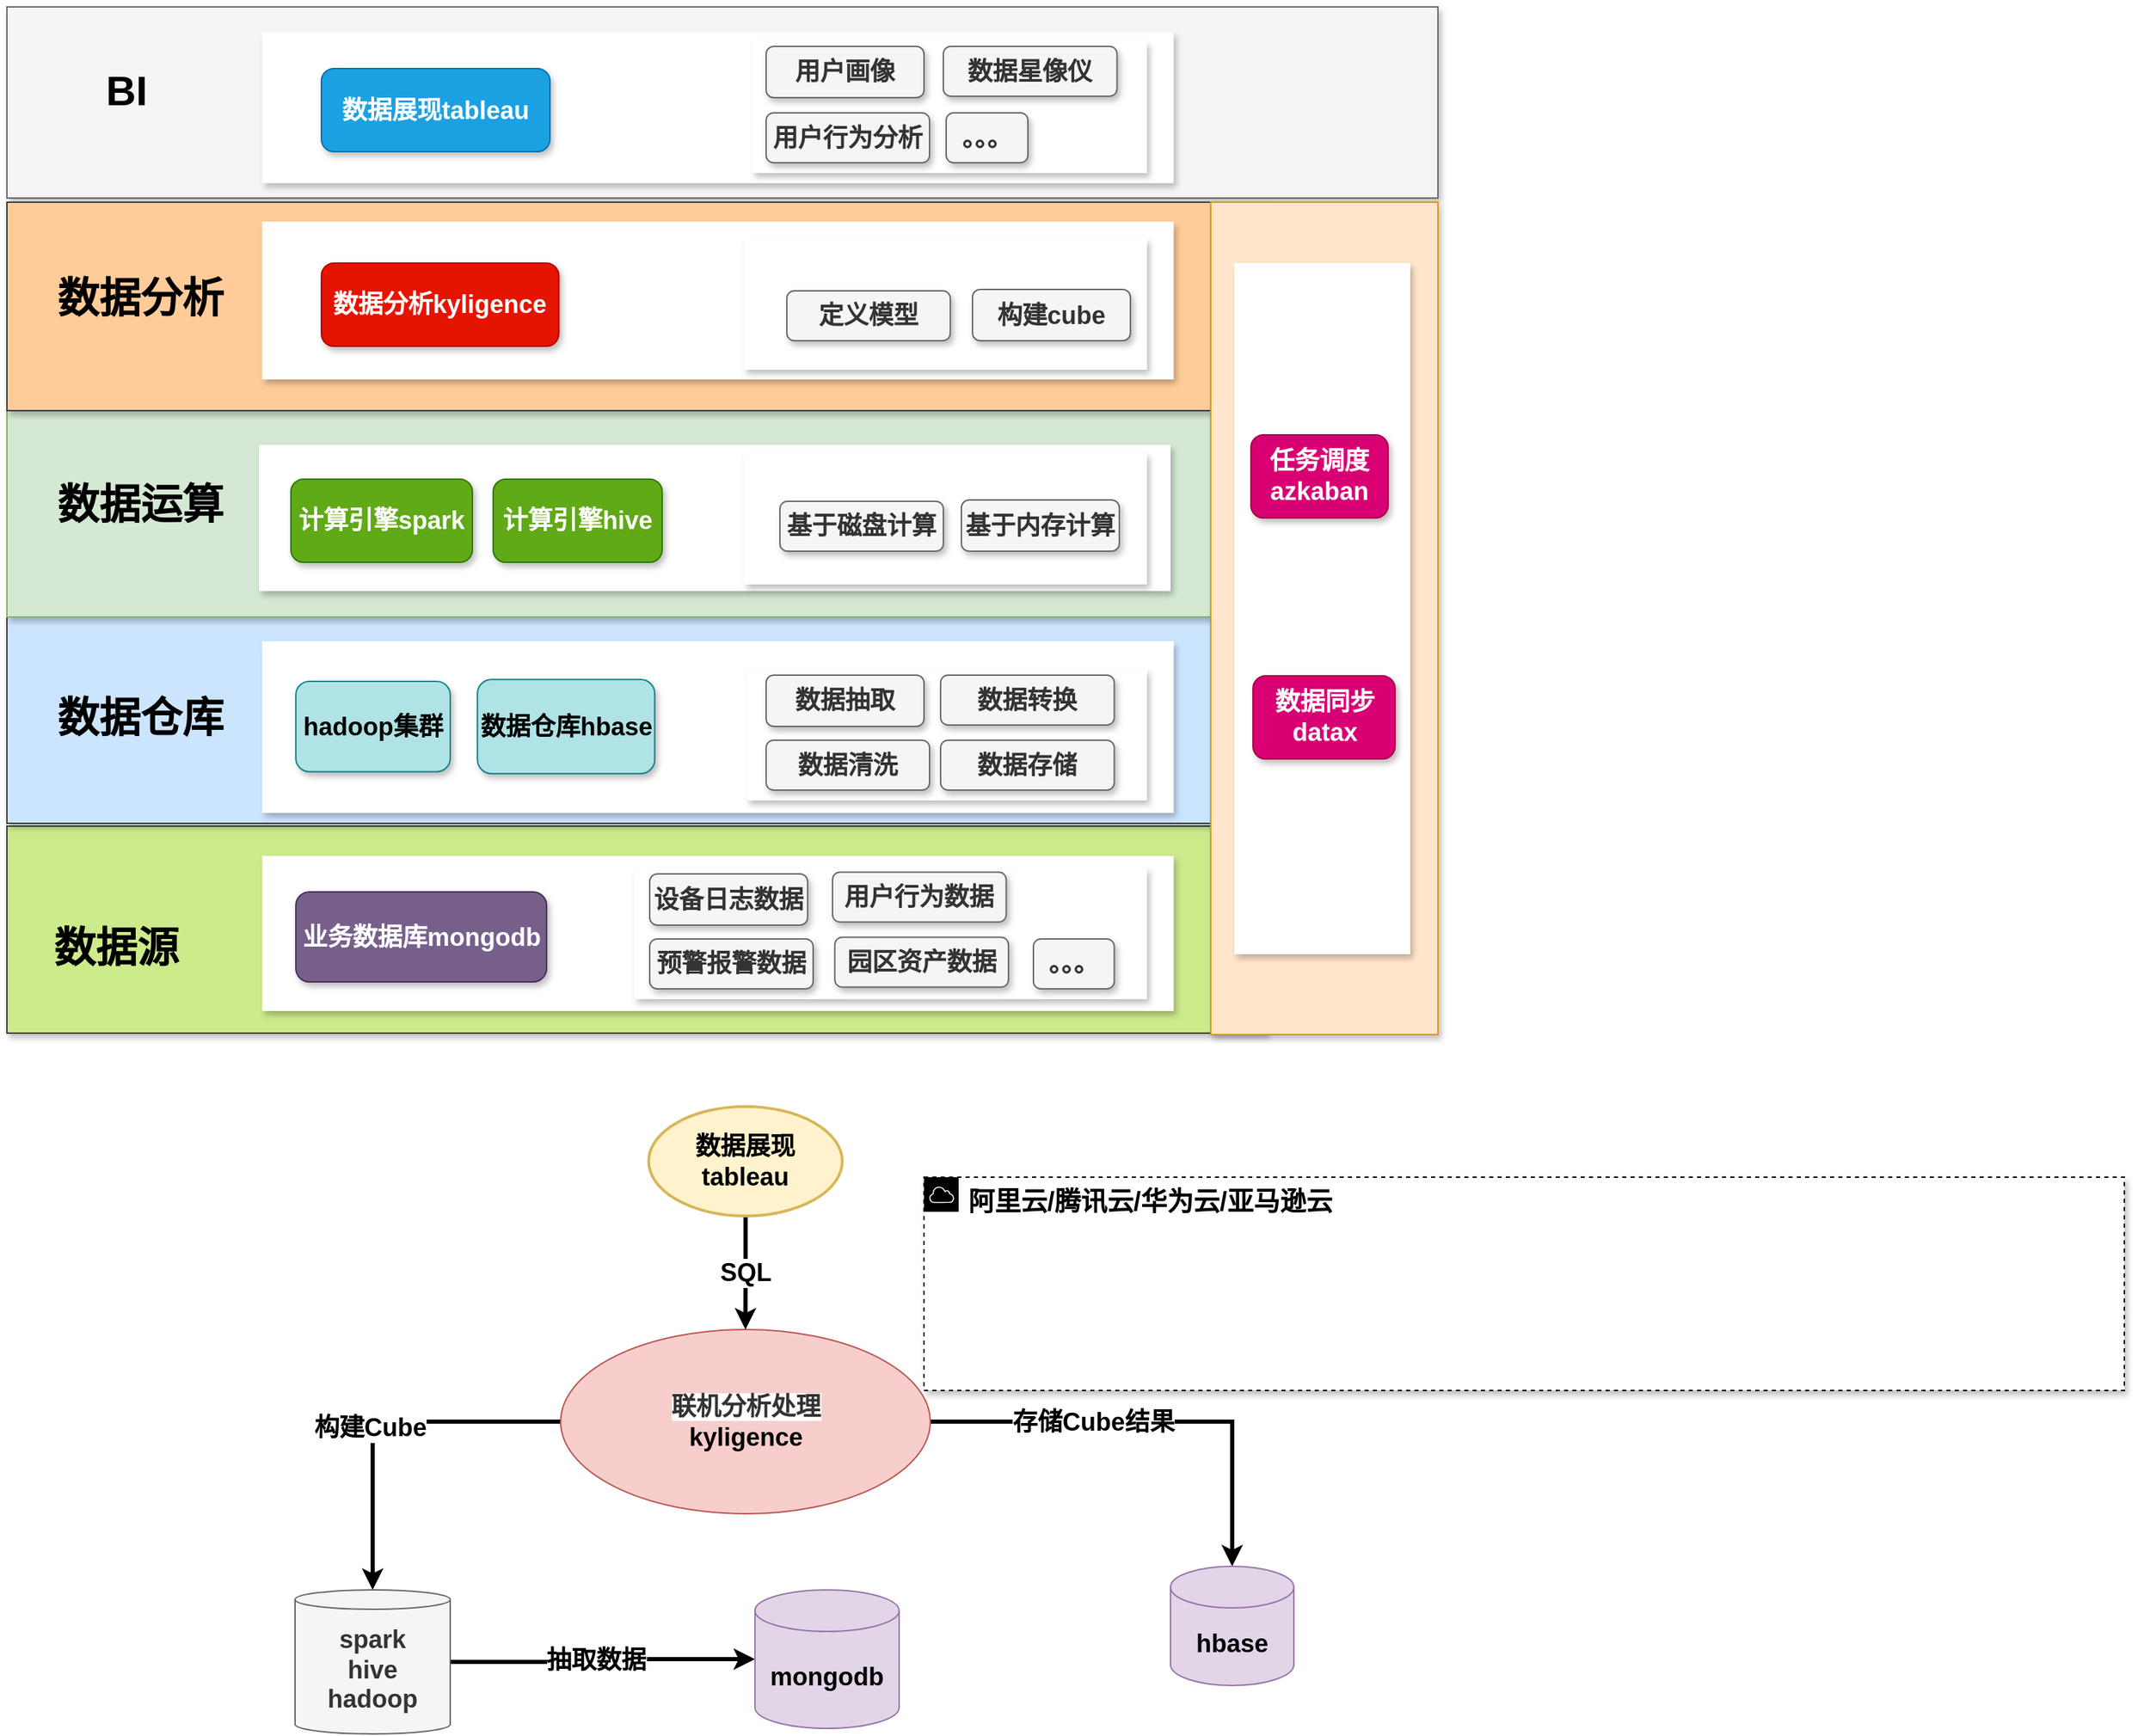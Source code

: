 <mxfile version="15.5.5" type="github">
  <diagram id="Ht1M8jgEwFfnCIfOTk4-" name="Page-1">
    <mxGraphModel dx="1382" dy="772" grid="0" gridSize="10" guides="1" tooltips="1" connect="1" arrows="1" fold="1" page="1" pageScale="1" pageWidth="1169" pageHeight="827" math="0" shadow="0">
      <root>
        <mxCell id="0" />
        <mxCell id="1" parent="0" />
        <mxCell id="nWQtlcYZ32i_l5jBkG5F-1" value="IaaS层" style="rounded=0;whiteSpace=wrap;html=1;fontSize=21;fillColor=#cdeb8b;strokeColor=#36393d;shadow=1;" parent="1" vertex="1">
          <mxGeometry x="84" y="797.5" width="909" height="149.5" as="geometry" />
        </mxCell>
        <mxCell id="nWQtlcYZ32i_l5jBkG5F-2" value="阿里云/腾讯云/华为云/亚马逊云" style="points=[[0,0],[0.25,0],[0.5,0],[0.75,0],[1,0],[1,0.25],[1,0.5],[1,0.75],[1,1],[0.75,1],[0.5,1],[0.25,1],[0,1],[0,0.75],[0,0.5],[0,0.25]];outlineConnect=0;html=1;whiteSpace=wrap;fontSize=19;fontStyle=1;shape=mxgraph.aws4.group;grIcon=mxgraph.aws4.group_aws_cloud;verticalAlign=top;align=left;spacingLeft=30;dashed=1;shadow=1;" parent="1" vertex="1">
          <mxGeometry x="746" y="1051" width="866.5" height="154" as="geometry" />
        </mxCell>
        <mxCell id="nWQtlcYZ32i_l5jBkG5F-3" style="edgeStyle=none;shape=link;rounded=0;orthogonalLoop=1;jettySize=auto;html=1;exitX=1;exitY=1;exitDx=0;exitDy=0;fontStyle=1;fontSize=18;" parent="1" source="nWQtlcYZ32i_l5jBkG5F-2" target="nWQtlcYZ32i_l5jBkG5F-2" edge="1">
          <mxGeometry relative="1" as="geometry" />
        </mxCell>
        <mxCell id="nWQtlcYZ32i_l5jBkG5F-5" value="数据源" style="text;html=1;strokeColor=none;fillColor=none;align=center;verticalAlign=middle;whiteSpace=wrap;rounded=0;fontSize=30;fontStyle=1" parent="1" vertex="1">
          <mxGeometry x="111.5" y="875" width="102" height="20" as="geometry" />
        </mxCell>
        <mxCell id="nWQtlcYZ32i_l5jBkG5F-6" value="PaaS层" style="rounded=0;whiteSpace=wrap;html=1;fontSize=21;fillColor=#cce5ff;strokeColor=#36393d;shadow=1;" parent="1" vertex="1">
          <mxGeometry x="84" y="646" width="910" height="149.5" as="geometry" />
        </mxCell>
        <mxCell id="nWQtlcYZ32i_l5jBkG5F-12" value="数据仓库" style="text;html=1;strokeColor=none;fillColor=none;align=center;verticalAlign=middle;whiteSpace=wrap;rounded=0;fontSize=30;fontStyle=1;shadow=0;sketch=0;glass=0;" parent="1" vertex="1">
          <mxGeometry x="113.5" y="709" width="133" height="20" as="geometry" />
        </mxCell>
        <mxCell id="nWQtlcYZ32i_l5jBkG5F-24" value="场景联动服务" style="rounded=1;whiteSpace=wrap;html=1;fontSize=18;fontStyle=1;fillColor=#1ba1e2;strokeColor=#006EAF;fontColor=#ffffff;shadow=1;" parent="1" vertex="1">
          <mxGeometry x="800" y="427.5" width="116" height="44" as="geometry" />
        </mxCell>
        <mxCell id="nWQtlcYZ32i_l5jBkG5F-47" value="" style="rounded=0;whiteSpace=wrap;html=1;fontSize=21;fillColor=#f5f5f5;strokeColor=#666666;fontColor=#333333;sketch=0;shadow=1;" parent="1" vertex="1">
          <mxGeometry x="84" y="206" width="1033" height="138" as="geometry" />
        </mxCell>
        <mxCell id="nWQtlcYZ32i_l5jBkG5F-48" value="BI" style="text;html=1;strokeColor=none;fillColor=none;align=center;verticalAlign=middle;whiteSpace=wrap;rounded=0;fontSize=30;fontStyle=1" parent="1" vertex="1">
          <mxGeometry x="113.5" y="255.5" width="112.5" height="20" as="geometry" />
        </mxCell>
        <mxCell id="nWQtlcYZ32i_l5jBkG5F-90" style="edgeStyle=orthogonalEdgeStyle;rounded=0;orthogonalLoop=1;jettySize=auto;html=1;exitX=0.5;exitY=1;exitDx=0;exitDy=0;fontSize=18;" parent="1" edge="1">
          <mxGeometry relative="1" as="geometry">
            <mxPoint x="763.5" y="912.19" as="sourcePoint" />
            <mxPoint x="763.5" y="912.19" as="targetPoint" />
          </mxGeometry>
        </mxCell>
        <mxCell id="nWQtlcYZ32i_l5jBkG5F-93" value="" style="dashed=1;verticalAlign=top;fontStyle=1;fontColor=#147EBA;fontSize=21;strokeColor=none;shadow=1;" parent="1" vertex="1">
          <mxGeometry x="268.25" y="664" width="658" height="124" as="geometry" />
        </mxCell>
        <mxCell id="nWQtlcYZ32i_l5jBkG5F-94" value="hadoop集群" style="rounded=1;whiteSpace=wrap;html=1;fontSize=18;fontStyle=1;fillColor=#b0e3e6;strokeColor=#0e8088;shadow=1;" parent="1" vertex="1">
          <mxGeometry x="292.56" y="693" width="111.44" height="65.25" as="geometry" />
        </mxCell>
        <mxCell id="nWQtlcYZ32i_l5jBkG5F-95" value="数据仓库hbase" style="rounded=1;whiteSpace=wrap;html=1;fontSize=18;fontStyle=1;fillColor=#b0e3e6;strokeColor=#0e8088;shadow=1;" parent="1" vertex="1">
          <mxGeometry x="423.63" y="691.62" width="128" height="68" as="geometry" />
        </mxCell>
        <mxCell id="OHFn_rcIb0ek-qpLiRhw-4" style="edgeStyle=orthogonalEdgeStyle;rounded=0;orthogonalLoop=1;jettySize=auto;html=1;entryX=0.5;entryY=0;entryDx=0;entryDy=0;entryPerimeter=0;fontSize=18;fontStyle=1;strokeWidth=3;" edge="1" parent="1" source="OHFn_rcIb0ek-qpLiRhw-1" target="OHFn_rcIb0ek-qpLiRhw-2">
          <mxGeometry relative="1" as="geometry" />
        </mxCell>
        <mxCell id="OHFn_rcIb0ek-qpLiRhw-13" value="构建Cube" style="edgeLabel;html=1;align=center;verticalAlign=middle;resizable=0;points=[];fontSize=18;fontStyle=1" vertex="1" connectable="0" parent="OHFn_rcIb0ek-qpLiRhw-4">
          <mxGeometry x="0.083" y="-2" relative="1" as="geometry">
            <mxPoint as="offset" />
          </mxGeometry>
        </mxCell>
        <mxCell id="OHFn_rcIb0ek-qpLiRhw-19" style="edgeStyle=orthogonalEdgeStyle;rounded=0;orthogonalLoop=1;jettySize=auto;html=1;entryX=0.5;entryY=0;entryDx=0;entryDy=0;entryPerimeter=0;fontSize=18;fontStyle=1;strokeWidth=3;" edge="1" parent="1" source="OHFn_rcIb0ek-qpLiRhw-1" target="OHFn_rcIb0ek-qpLiRhw-3">
          <mxGeometry relative="1" as="geometry" />
        </mxCell>
        <mxCell id="OHFn_rcIb0ek-qpLiRhw-20" value="存储Cube结果" style="edgeLabel;html=1;align=center;verticalAlign=middle;resizable=0;points=[];fontSize=18;fontStyle=1" vertex="1" connectable="0" parent="OHFn_rcIb0ek-qpLiRhw-19">
          <mxGeometry x="-0.614" relative="1" as="geometry">
            <mxPoint x="55" as="offset" />
          </mxGeometry>
        </mxCell>
        <mxCell id="OHFn_rcIb0ek-qpLiRhw-1" value="&lt;span style=&quot;color: rgb(51, 51, 51); font-family: arial, sans-serif; font-size: 18px; background-color: rgb(255, 255, 255);&quot;&gt;联机分析处理&lt;/span&gt;&lt;span style=&quot;font-size: 18px;&quot;&gt;&lt;br style=&quot;font-size: 18px;&quot;&gt;kyligence&lt;/span&gt;" style="ellipse;whiteSpace=wrap;html=1;fontSize=18;fontStyle=1;fillColor=#f8cecc;strokeColor=#b85450;" vertex="1" parent="1">
          <mxGeometry x="483.69" y="1161" width="266.88" height="133" as="geometry" />
        </mxCell>
        <mxCell id="OHFn_rcIb0ek-qpLiRhw-17" style="edgeStyle=orthogonalEdgeStyle;rounded=0;orthogonalLoop=1;jettySize=auto;html=1;fontSize=18;fontStyle=1;strokeWidth=3;" edge="1" parent="1" source="OHFn_rcIb0ek-qpLiRhw-2" target="OHFn_rcIb0ek-qpLiRhw-23">
          <mxGeometry relative="1" as="geometry">
            <mxPoint x="612.3" y="1400.1" as="targetPoint" />
          </mxGeometry>
        </mxCell>
        <mxCell id="OHFn_rcIb0ek-qpLiRhw-18" value="抽取数据" style="edgeLabel;html=1;align=center;verticalAlign=middle;resizable=0;points=[];fontSize=18;fontStyle=1" vertex="1" connectable="0" parent="OHFn_rcIb0ek-qpLiRhw-17">
          <mxGeometry x="-0.054" y="1" relative="1" as="geometry">
            <mxPoint as="offset" />
          </mxGeometry>
        </mxCell>
        <mxCell id="OHFn_rcIb0ek-qpLiRhw-2" value="spark&lt;br style=&quot;font-size: 18px;&quot;&gt;hive&lt;br style=&quot;font-size: 18px;&quot;&gt;hadoop" style="shape=cylinder3;whiteSpace=wrap;html=1;boundedLbl=1;backgroundOutline=1;size=7;fontSize=18;fontStyle=1;fillColor=#f5f5f5;fontColor=#333333;strokeColor=#666666;" vertex="1" parent="1">
          <mxGeometry x="292" y="1349" width="112" height="104" as="geometry" />
        </mxCell>
        <mxCell id="OHFn_rcIb0ek-qpLiRhw-3" value="hbase" style="shape=cylinder3;whiteSpace=wrap;html=1;boundedLbl=1;backgroundOutline=1;size=15;fontSize=18;fontStyle=1;fillColor=#e1d5e7;strokeColor=#9673a6;" vertex="1" parent="1">
          <mxGeometry x="923.94" y="1332" width="89.06" height="86" as="geometry" />
        </mxCell>
        <mxCell id="OHFn_rcIb0ek-qpLiRhw-12" value="SQL" style="edgeStyle=orthogonalEdgeStyle;rounded=0;orthogonalLoop=1;jettySize=auto;html=1;entryX=0.5;entryY=0;entryDx=0;entryDy=0;fontSize=18;fontStyle=1;strokeWidth=3;" edge="1" parent="1" source="OHFn_rcIb0ek-qpLiRhw-11" target="OHFn_rcIb0ek-qpLiRhw-1">
          <mxGeometry relative="1" as="geometry" />
        </mxCell>
        <mxCell id="OHFn_rcIb0ek-qpLiRhw-11" value="数据展现&lt;br style=&quot;font-size: 18px&quot;&gt;tableau" style="strokeWidth=2;html=1;shape=mxgraph.flowchart.start_1;whiteSpace=wrap;fontSize=18;fontStyle=1;fillColor=#fff2cc;strokeColor=#d6b656;" vertex="1" parent="1">
          <mxGeometry x="547.25" y="1000" width="139.75" height="79" as="geometry" />
        </mxCell>
        <mxCell id="OHFn_rcIb0ek-qpLiRhw-23" value="mongodb" style="shape=cylinder3;whiteSpace=wrap;html=1;boundedLbl=1;backgroundOutline=1;size=15;fontSize=18;fontStyle=1;fillColor=#e1d5e7;strokeColor=#9673a6;" vertex="1" parent="1">
          <mxGeometry x="624" y="1349" width="104.06" height="100" as="geometry" />
        </mxCell>
        <mxCell id="OHFn_rcIb0ek-qpLiRhw-25" value="" style="dashed=1;verticalAlign=top;fontStyle=1;fontColor=#147EBA;fontSize=21;strokeColor=none;shadow=1;" vertex="1" parent="1">
          <mxGeometry x="268.25" y="819" width="658" height="112" as="geometry" />
        </mxCell>
        <mxCell id="OHFn_rcIb0ek-qpLiRhw-27" value="" style="rounded=0;whiteSpace=wrap;html=1;fontSize=21;fillColor=#d5e8d4;strokeColor=#82b366;shadow=1;" vertex="1" parent="1">
          <mxGeometry x="84" y="496" width="911" height="150.5" as="geometry" />
        </mxCell>
        <mxCell id="OHFn_rcIb0ek-qpLiRhw-28" value="数据运算" style="text;html=1;strokeColor=none;fillColor=none;align=center;verticalAlign=middle;whiteSpace=wrap;rounded=0;fontSize=30;fontStyle=1;shadow=0;sketch=0;glass=0;" vertex="1" parent="1">
          <mxGeometry x="113.5" y="555" width="133" height="20" as="geometry" />
        </mxCell>
        <mxCell id="OHFn_rcIb0ek-qpLiRhw-33" value="" style="rounded=0;whiteSpace=wrap;html=1;fontSize=21;fillColor=#ffcc99;strokeColor=#36393d;shadow=1;" vertex="1" parent="1">
          <mxGeometry x="84" y="347" width="912" height="150.5" as="geometry" />
        </mxCell>
        <mxCell id="OHFn_rcIb0ek-qpLiRhw-34" value="数据分析" style="text;html=1;strokeColor=none;fillColor=none;align=center;verticalAlign=middle;whiteSpace=wrap;rounded=0;fontSize=30;fontStyle=1;shadow=0;sketch=0;glass=0;" vertex="1" parent="1">
          <mxGeometry x="113.5" y="406" width="133" height="20" as="geometry" />
        </mxCell>
        <mxCell id="OHFn_rcIb0ek-qpLiRhw-36" value="" style="dashed=1;verticalAlign=top;fontStyle=1;fontColor=#147EBA;fontSize=21;strokeColor=none;shadow=1;" vertex="1" parent="1">
          <mxGeometry x="268.25" y="224" width="658" height="109.25" as="geometry" />
        </mxCell>
        <mxCell id="nWQtlcYZ32i_l5jBkG5F-98" value="数据展现tableau" style="rounded=1;whiteSpace=wrap;html=1;fontSize=18;fontStyle=1;fillColor=#1ba1e2;strokeColor=#006EAF;shadow=1;fontColor=#ffffff;" parent="1" vertex="1">
          <mxGeometry x="311" y="250.5" width="165" height="60" as="geometry" />
        </mxCell>
        <mxCell id="OHFn_rcIb0ek-qpLiRhw-37" value="" style="dashed=1;verticalAlign=top;fontStyle=1;fontColor=#147EBA;fontSize=21;strokeColor=none;shadow=1;" vertex="1" parent="1">
          <mxGeometry x="268.25" y="361" width="658" height="114" as="geometry" />
        </mxCell>
        <mxCell id="OHFn_rcIb0ek-qpLiRhw-35" value="数据分析kyligence" style="rounded=1;whiteSpace=wrap;html=1;fontSize=18;fontStyle=1;fillColor=#e51400;strokeColor=#B20000;shadow=1;fontColor=#ffffff;" vertex="1" parent="1">
          <mxGeometry x="311" y="391" width="171.37" height="60" as="geometry" />
        </mxCell>
        <mxCell id="OHFn_rcIb0ek-qpLiRhw-39" value="" style="dashed=1;verticalAlign=top;fontStyle=1;fontColor=#147EBA;fontSize=21;strokeColor=none;shadow=1;" vertex="1" parent="1">
          <mxGeometry x="265.94" y="522.25" width="658" height="105.5" as="geometry" />
        </mxCell>
        <mxCell id="OHFn_rcIb0ek-qpLiRhw-31" value="计算引擎spark" style="rounded=1;whiteSpace=wrap;html=1;fontSize=18;fontStyle=1;fillColor=#60a917;strokeColor=#2D7600;shadow=1;fontColor=#ffffff;" vertex="1" parent="1">
          <mxGeometry x="289" y="547" width="131" height="60" as="geometry" />
        </mxCell>
        <mxCell id="OHFn_rcIb0ek-qpLiRhw-32" value="计算引擎hive" style="rounded=1;whiteSpace=wrap;html=1;fontSize=18;fontStyle=1;fillColor=#60a917;strokeColor=#2D7600;shadow=1;fontColor=#ffffff;" vertex="1" parent="1">
          <mxGeometry x="435" y="547" width="122" height="60" as="geometry" />
        </mxCell>
        <mxCell id="OHFn_rcIb0ek-qpLiRhw-40" value="业务数据库mongodb" style="rounded=1;whiteSpace=wrap;html=1;fontSize=18;fontStyle=1;fillColor=#76608a;strokeColor=#432D57;shadow=1;fontColor=#ffffff;" vertex="1" parent="1">
          <mxGeometry x="292.56" y="845" width="181" height="65" as="geometry" />
        </mxCell>
        <mxCell id="OHFn_rcIb0ek-qpLiRhw-41" value="" style="rounded=0;whiteSpace=wrap;html=1;fontSize=18;fillColor=#ffe6cc;strokeColor=#d79b00;shadow=1;fontStyle=1;" vertex="1" parent="1">
          <mxGeometry x="953" y="347" width="164" height="601" as="geometry" />
        </mxCell>
        <mxCell id="OHFn_rcIb0ek-qpLiRhw-44" value="" style="dashed=1;verticalAlign=top;fontStyle=1;fontColor=#147EBA;fontSize=21;strokeColor=none;shadow=1;" vertex="1" parent="1">
          <mxGeometry x="970" y="391" width="127" height="499" as="geometry" />
        </mxCell>
        <mxCell id="OHFn_rcIb0ek-qpLiRhw-42" value="任务调度azkaban" style="rounded=1;whiteSpace=wrap;html=1;fontSize=18;fontStyle=1;fillColor=#d80073;strokeColor=#A50040;shadow=1;fontColor=#ffffff;" vertex="1" parent="1">
          <mxGeometry x="982" y="515" width="99" height="60" as="geometry" />
        </mxCell>
        <mxCell id="OHFn_rcIb0ek-qpLiRhw-43" value="数据同步&lt;br&gt;datax" style="rounded=1;whiteSpace=wrap;html=1;fontSize=18;fontStyle=1;fillColor=#d80073;strokeColor=#A50040;shadow=1;fontColor=#ffffff;" vertex="1" parent="1">
          <mxGeometry x="983.5" y="689" width="102.5" height="60" as="geometry" />
        </mxCell>
        <mxCell id="OHFn_rcIb0ek-qpLiRhw-50" value="" style="dashed=1;verticalAlign=top;fontStyle=1;fontColor=#147EBA;fontSize=21;strokeColor=none;shadow=1;sketch=0;rounded=0;glass=0;" vertex="1" parent="1">
          <mxGeometry x="537" y="827.5" width="370" height="95" as="geometry" />
        </mxCell>
        <mxCell id="OHFn_rcIb0ek-qpLiRhw-47" value="预警报警数据" style="rounded=1;whiteSpace=wrap;html=1;fontSize=18;fontStyle=1;fillColor=#f5f5f5;strokeColor=#666666;shadow=1;fontColor=#333333;" vertex="1" parent="1">
          <mxGeometry x="548" y="879" width="117.97" height="36" as="geometry" />
        </mxCell>
        <mxCell id="OHFn_rcIb0ek-qpLiRhw-48" value="园区资产数据" style="rounded=1;whiteSpace=wrap;html=1;fontSize=18;fontStyle=1;fillColor=#f5f5f5;strokeColor=#666666;shadow=1;fontColor=#333333;" vertex="1" parent="1">
          <mxGeometry x="681.63" y="877.75" width="125.34" height="36" as="geometry" />
        </mxCell>
        <mxCell id="OHFn_rcIb0ek-qpLiRhw-49" value="。。。" style="rounded=1;whiteSpace=wrap;html=1;fontSize=18;fontStyle=1;fillColor=#f5f5f5;strokeColor=#666666;shadow=1;fontColor=#333333;" vertex="1" parent="1">
          <mxGeometry x="825" y="879" width="58.34" height="36" as="geometry" />
        </mxCell>
        <mxCell id="OHFn_rcIb0ek-qpLiRhw-45" value="设备日志数据" style="rounded=1;whiteSpace=wrap;html=1;fontSize=18;fontStyle=1;fillColor=#f5f5f5;strokeColor=#666666;shadow=1;fontColor=#333333;" vertex="1" parent="1">
          <mxGeometry x="548" y="832" width="113.97" height="37" as="geometry" />
        </mxCell>
        <mxCell id="OHFn_rcIb0ek-qpLiRhw-46" value="用户行为数据" style="rounded=1;whiteSpace=wrap;html=1;fontSize=18;fontStyle=1;fillColor=#f5f5f5;strokeColor=#666666;shadow=1;fontColor=#333333;" vertex="1" parent="1">
          <mxGeometry x="679.99" y="830.75" width="125.34" height="36" as="geometry" />
        </mxCell>
        <mxCell id="OHFn_rcIb0ek-qpLiRhw-52" value="" style="dashed=1;verticalAlign=top;fontStyle=1;fontColor=#147EBA;fontSize=21;strokeColor=none;shadow=1;sketch=0;rounded=0;glass=0;" vertex="1" parent="1">
          <mxGeometry x="618" y="684" width="289" height="95" as="geometry" />
        </mxCell>
        <mxCell id="OHFn_rcIb0ek-qpLiRhw-53" value="数据抽取" style="rounded=1;whiteSpace=wrap;html=1;fontSize=18;fontStyle=1;shadow=1;fillColor=#f5f5f5;fontColor=#333333;strokeColor=#666666;" vertex="1" parent="1">
          <mxGeometry x="632.03" y="688.5" width="113.97" height="37" as="geometry" />
        </mxCell>
        <mxCell id="OHFn_rcIb0ek-qpLiRhw-54" value="数据转换" style="rounded=1;whiteSpace=wrap;html=1;fontSize=18;fontStyle=1;fillColor=#f5f5f5;strokeColor=#666666;shadow=1;fontColor=#333333;" vertex="1" parent="1">
          <mxGeometry x="758" y="688.5" width="125.34" height="36" as="geometry" />
        </mxCell>
        <mxCell id="OHFn_rcIb0ek-qpLiRhw-55" value="数据清洗" style="rounded=1;whiteSpace=wrap;html=1;fontSize=18;fontStyle=1;fillColor=#f5f5f5;strokeColor=#666666;shadow=1;fontColor=#333333;" vertex="1" parent="1">
          <mxGeometry x="632.03" y="735.5" width="117.97" height="36" as="geometry" />
        </mxCell>
        <mxCell id="OHFn_rcIb0ek-qpLiRhw-57" value="数据存储" style="rounded=1;whiteSpace=wrap;html=1;fontSize=18;fontStyle=1;fillColor=#f5f5f5;strokeColor=#666666;shadow=1;fontColor=#333333;" vertex="1" parent="1">
          <mxGeometry x="758" y="735.5" width="125.34" height="36" as="geometry" />
        </mxCell>
        <mxCell id="OHFn_rcIb0ek-qpLiRhw-58" value="" style="dashed=1;verticalAlign=top;fontStyle=1;fontColor=#147EBA;fontSize=21;strokeColor=none;shadow=1;sketch=0;rounded=0;glass=0;" vertex="1" parent="1">
          <mxGeometry x="622" y="231" width="285" height="95" as="geometry" />
        </mxCell>
        <mxCell id="OHFn_rcIb0ek-qpLiRhw-59" value="用户画像" style="rounded=1;whiteSpace=wrap;html=1;fontSize=18;fontStyle=1;shadow=1;fillColor=#f5f5f5;fontColor=#333333;strokeColor=#666666;" vertex="1" parent="1">
          <mxGeometry x="632.03" y="234.5" width="113.97" height="37" as="geometry" />
        </mxCell>
        <mxCell id="OHFn_rcIb0ek-qpLiRhw-60" value="用户行为分析" style="rounded=1;whiteSpace=wrap;html=1;fontSize=18;fontStyle=1;fillColor=#f5f5f5;strokeColor=#666666;shadow=1;fontColor=#333333;" vertex="1" parent="1">
          <mxGeometry x="632.03" y="282.5" width="117.97" height="36" as="geometry" />
        </mxCell>
        <mxCell id="OHFn_rcIb0ek-qpLiRhw-61" value="数据星像仪" style="rounded=1;whiteSpace=wrap;html=1;fontSize=18;fontStyle=1;fillColor=#f5f5f5;strokeColor=#666666;shadow=1;fontColor=#333333;" vertex="1" parent="1">
          <mxGeometry x="759.97" y="234.5" width="125.34" height="36" as="geometry" />
        </mxCell>
        <mxCell id="OHFn_rcIb0ek-qpLiRhw-62" value="。。。" style="rounded=1;whiteSpace=wrap;html=1;fontSize=18;fontStyle=1;fillColor=#f5f5f5;strokeColor=#666666;shadow=1;fontColor=#333333;" vertex="1" parent="1">
          <mxGeometry x="762" y="282.5" width="59" height="36" as="geometry" />
        </mxCell>
        <mxCell id="OHFn_rcIb0ek-qpLiRhw-63" value="" style="dashed=1;verticalAlign=top;fontStyle=1;fontColor=#147EBA;fontSize=21;strokeColor=none;shadow=1;sketch=0;rounded=0;glass=0;" vertex="1" parent="1">
          <mxGeometry x="616" y="528" width="291" height="95" as="geometry" />
        </mxCell>
        <mxCell id="OHFn_rcIb0ek-qpLiRhw-64" value="基于内存计算" style="rounded=1;whiteSpace=wrap;html=1;fontSize=18;fontStyle=1;shadow=1;fillColor=#f5f5f5;fontColor=#333333;strokeColor=#666666;" vertex="1" parent="1">
          <mxGeometry x="773" y="562" width="113.97" height="37" as="geometry" />
        </mxCell>
        <mxCell id="OHFn_rcIb0ek-qpLiRhw-65" value="基于磁盘计算" style="rounded=1;whiteSpace=wrap;html=1;fontSize=18;fontStyle=1;fillColor=#f5f5f5;strokeColor=#666666;shadow=1;fontColor=#333333;" vertex="1" parent="1">
          <mxGeometry x="642" y="563" width="117.97" height="36" as="geometry" />
        </mxCell>
        <mxCell id="OHFn_rcIb0ek-qpLiRhw-68" value="" style="dashed=1;verticalAlign=top;fontStyle=1;fontColor=#147EBA;fontSize=21;strokeColor=none;shadow=1;sketch=0;rounded=0;glass=0;" vertex="1" parent="1">
          <mxGeometry x="616" y="373" width="291" height="95" as="geometry" />
        </mxCell>
        <mxCell id="OHFn_rcIb0ek-qpLiRhw-69" value="构建cube" style="rounded=1;whiteSpace=wrap;html=1;fontSize=18;fontStyle=1;shadow=1;fillColor=#f5f5f5;fontColor=#333333;strokeColor=#666666;" vertex="1" parent="1">
          <mxGeometry x="781" y="410" width="113.97" height="37" as="geometry" />
        </mxCell>
        <mxCell id="OHFn_rcIb0ek-qpLiRhw-70" value="定义模型" style="rounded=1;whiteSpace=wrap;html=1;fontSize=18;fontStyle=1;fillColor=#f5f5f5;strokeColor=#666666;shadow=1;fontColor=#333333;" vertex="1" parent="1">
          <mxGeometry x="647" y="411" width="117.97" height="36" as="geometry" />
        </mxCell>
      </root>
    </mxGraphModel>
  </diagram>
</mxfile>
